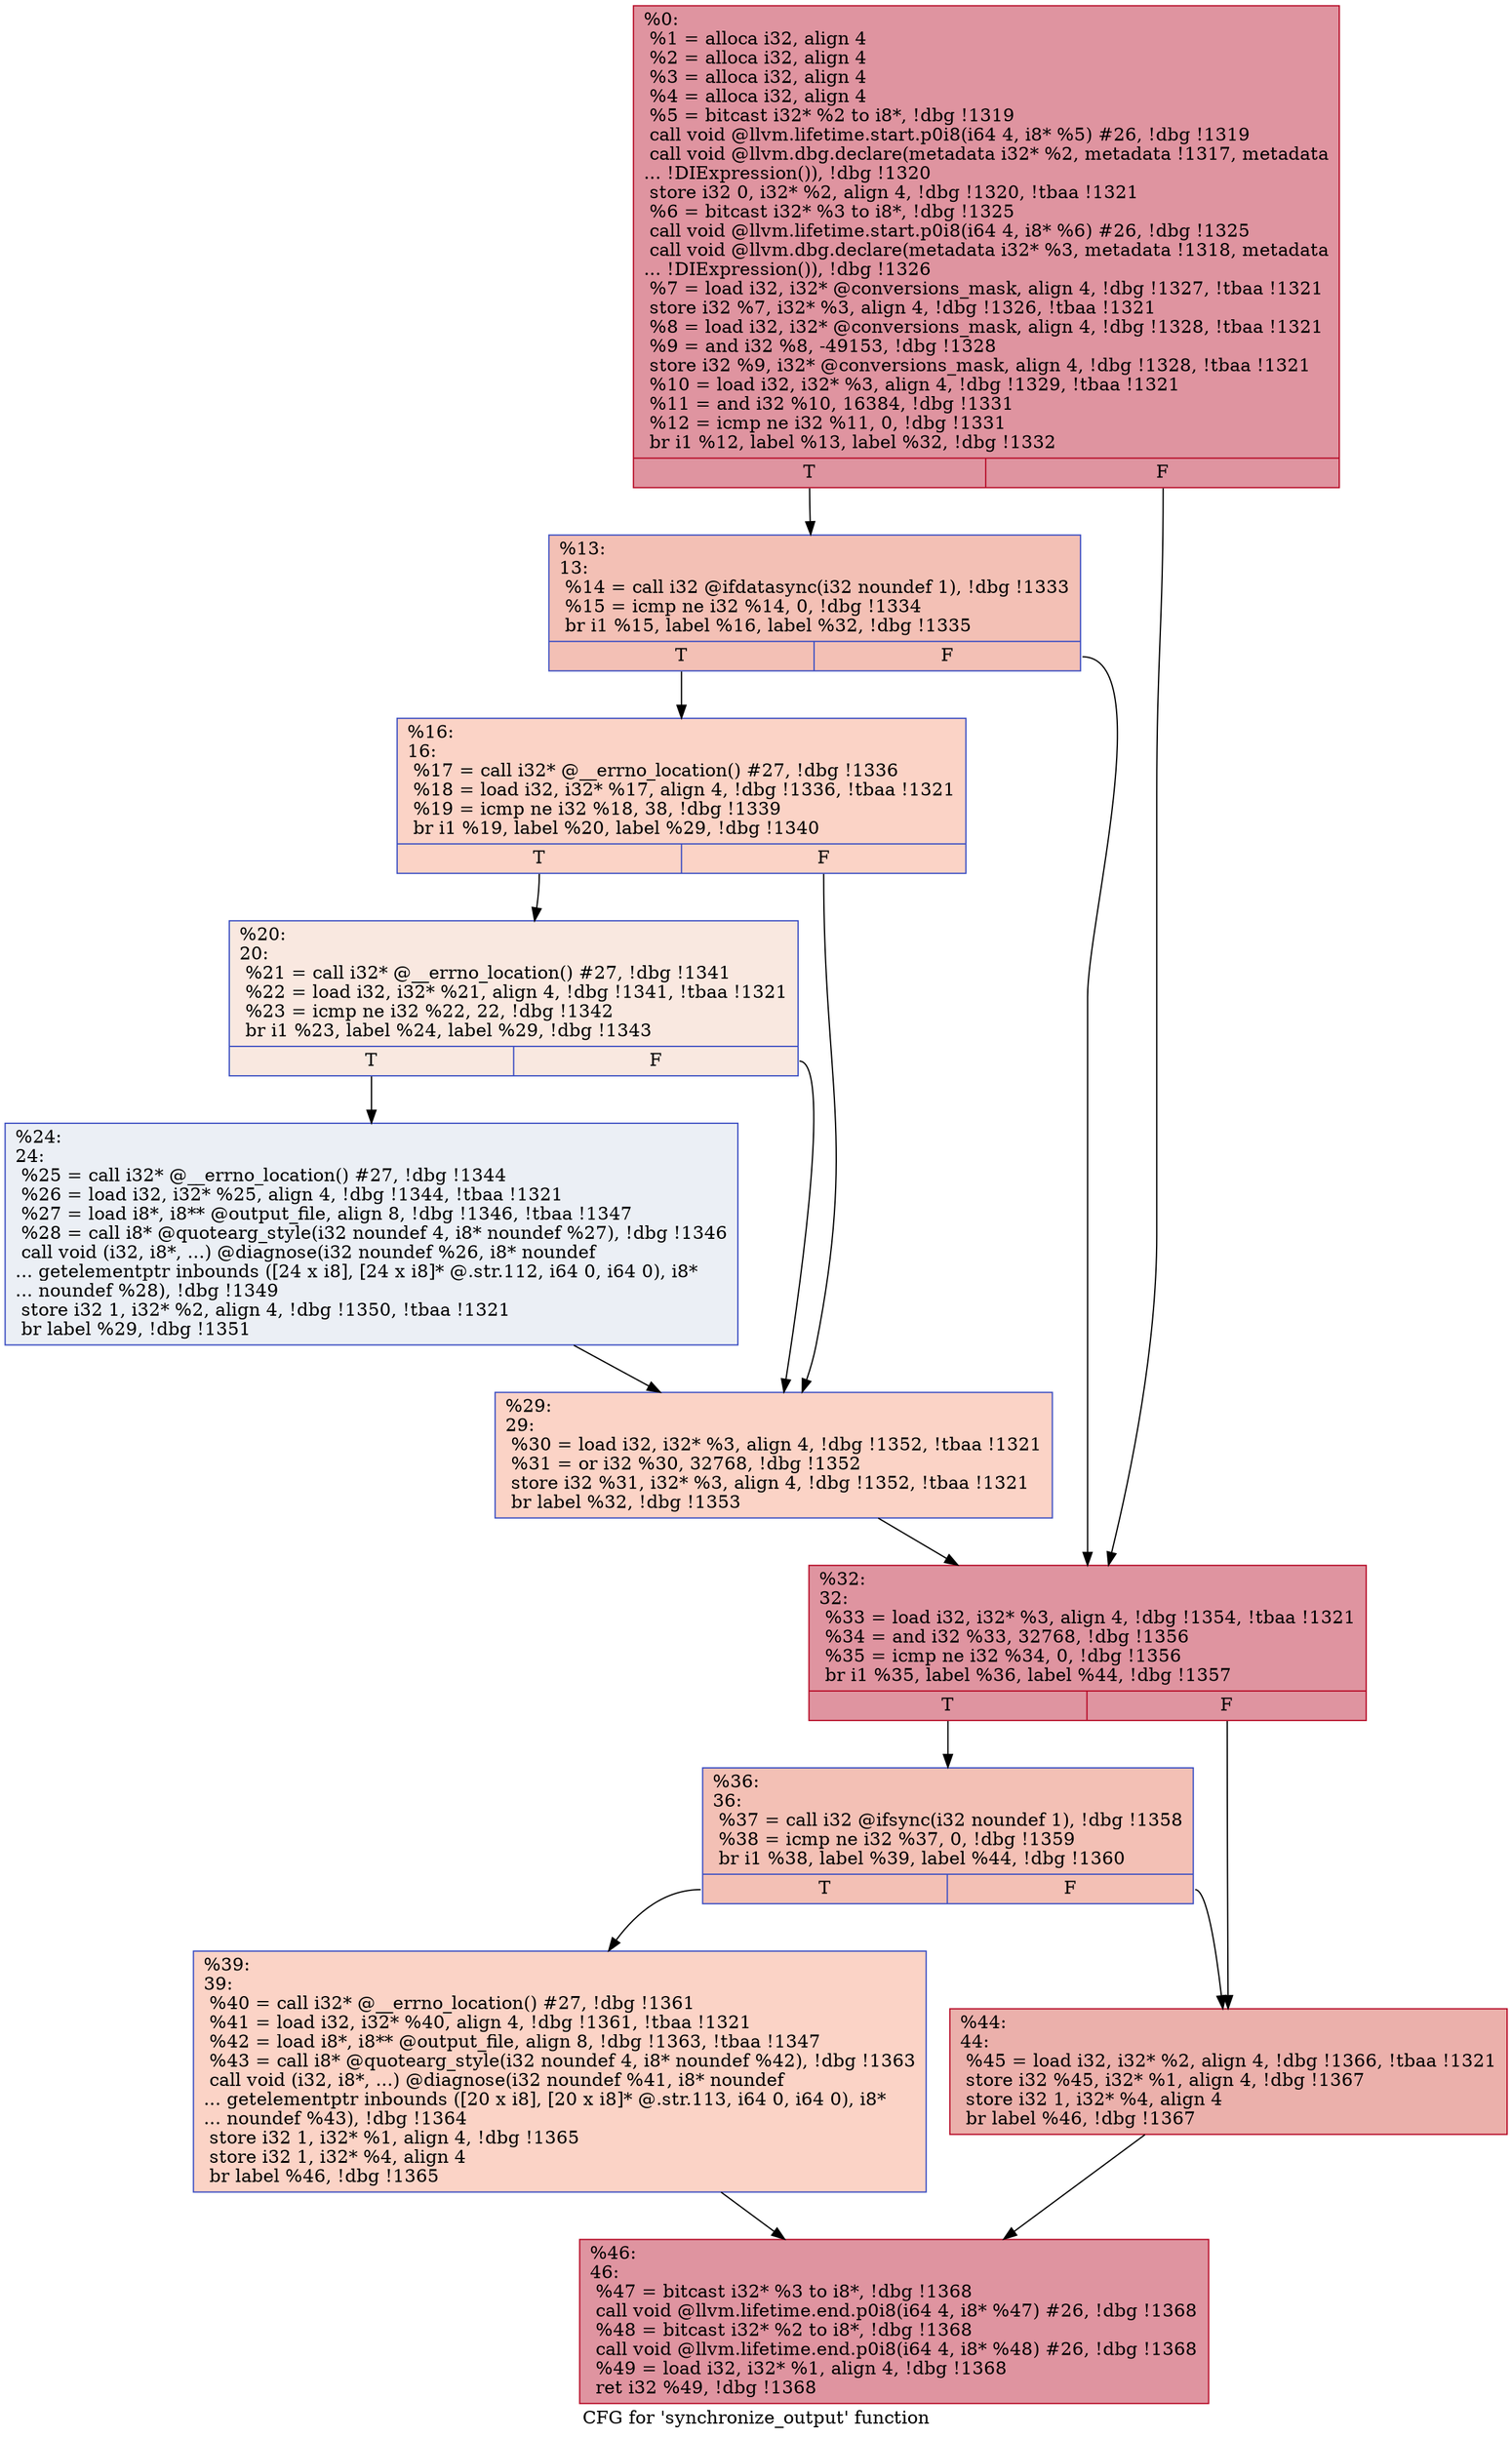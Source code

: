 digraph "CFG for 'synchronize_output' function" {
	label="CFG for 'synchronize_output' function";

	Node0xe78ee0 [shape=record,color="#b70d28ff", style=filled, fillcolor="#b70d2870",label="{%0:\l  %1 = alloca i32, align 4\l  %2 = alloca i32, align 4\l  %3 = alloca i32, align 4\l  %4 = alloca i32, align 4\l  %5 = bitcast i32* %2 to i8*, !dbg !1319\l  call void @llvm.lifetime.start.p0i8(i64 4, i8* %5) #26, !dbg !1319\l  call void @llvm.dbg.declare(metadata i32* %2, metadata !1317, metadata\l... !DIExpression()), !dbg !1320\l  store i32 0, i32* %2, align 4, !dbg !1320, !tbaa !1321\l  %6 = bitcast i32* %3 to i8*, !dbg !1325\l  call void @llvm.lifetime.start.p0i8(i64 4, i8* %6) #26, !dbg !1325\l  call void @llvm.dbg.declare(metadata i32* %3, metadata !1318, metadata\l... !DIExpression()), !dbg !1326\l  %7 = load i32, i32* @conversions_mask, align 4, !dbg !1327, !tbaa !1321\l  store i32 %7, i32* %3, align 4, !dbg !1326, !tbaa !1321\l  %8 = load i32, i32* @conversions_mask, align 4, !dbg !1328, !tbaa !1321\l  %9 = and i32 %8, -49153, !dbg !1328\l  store i32 %9, i32* @conversions_mask, align 4, !dbg !1328, !tbaa !1321\l  %10 = load i32, i32* %3, align 4, !dbg !1329, !tbaa !1321\l  %11 = and i32 %10, 16384, !dbg !1331\l  %12 = icmp ne i32 %11, 0, !dbg !1331\l  br i1 %12, label %13, label %32, !dbg !1332\l|{<s0>T|<s1>F}}"];
	Node0xe78ee0:s0 -> Node0xf52ba0;
	Node0xe78ee0:s1 -> Node0xf52d30;
	Node0xf52ba0 [shape=record,color="#3d50c3ff", style=filled, fillcolor="#e5705870",label="{%13:\l13:                                               \l  %14 = call i32 @ifdatasync(i32 noundef 1), !dbg !1333\l  %15 = icmp ne i32 %14, 0, !dbg !1334\l  br i1 %15, label %16, label %32, !dbg !1335\l|{<s0>T|<s1>F}}"];
	Node0xf52ba0:s0 -> Node0xf52bf0;
	Node0xf52ba0:s1 -> Node0xf52d30;
	Node0xf52bf0 [shape=record,color="#3d50c3ff", style=filled, fillcolor="#f59c7d70",label="{%16:\l16:                                               \l  %17 = call i32* @__errno_location() #27, !dbg !1336\l  %18 = load i32, i32* %17, align 4, !dbg !1336, !tbaa !1321\l  %19 = icmp ne i32 %18, 38, !dbg !1339\l  br i1 %19, label %20, label %29, !dbg !1340\l|{<s0>T|<s1>F}}"];
	Node0xf52bf0:s0 -> Node0xf52c40;
	Node0xf52bf0:s1 -> Node0xf52ce0;
	Node0xf52c40 [shape=record,color="#3d50c3ff", style=filled, fillcolor="#f1ccb870",label="{%20:\l20:                                               \l  %21 = call i32* @__errno_location() #27, !dbg !1341\l  %22 = load i32, i32* %21, align 4, !dbg !1341, !tbaa !1321\l  %23 = icmp ne i32 %22, 22, !dbg !1342\l  br i1 %23, label %24, label %29, !dbg !1343\l|{<s0>T|<s1>F}}"];
	Node0xf52c40:s0 -> Node0xf52c90;
	Node0xf52c40:s1 -> Node0xf52ce0;
	Node0xf52c90 [shape=record,color="#3d50c3ff", style=filled, fillcolor="#d1dae970",label="{%24:\l24:                                               \l  %25 = call i32* @__errno_location() #27, !dbg !1344\l  %26 = load i32, i32* %25, align 4, !dbg !1344, !tbaa !1321\l  %27 = load i8*, i8** @output_file, align 8, !dbg !1346, !tbaa !1347\l  %28 = call i8* @quotearg_style(i32 noundef 4, i8* noundef %27), !dbg !1346\l  call void (i32, i8*, ...) @diagnose(i32 noundef %26, i8* noundef\l... getelementptr inbounds ([24 x i8], [24 x i8]* @.str.112, i64 0, i64 0), i8*\l... noundef %28), !dbg !1349\l  store i32 1, i32* %2, align 4, !dbg !1350, !tbaa !1321\l  br label %29, !dbg !1351\l}"];
	Node0xf52c90 -> Node0xf52ce0;
	Node0xf52ce0 [shape=record,color="#3d50c3ff", style=filled, fillcolor="#f59c7d70",label="{%29:\l29:                                               \l  %30 = load i32, i32* %3, align 4, !dbg !1352, !tbaa !1321\l  %31 = or i32 %30, 32768, !dbg !1352\l  store i32 %31, i32* %3, align 4, !dbg !1352, !tbaa !1321\l  br label %32, !dbg !1353\l}"];
	Node0xf52ce0 -> Node0xf52d30;
	Node0xf52d30 [shape=record,color="#b70d28ff", style=filled, fillcolor="#b70d2870",label="{%32:\l32:                                               \l  %33 = load i32, i32* %3, align 4, !dbg !1354, !tbaa !1321\l  %34 = and i32 %33, 32768, !dbg !1356\l  %35 = icmp ne i32 %34, 0, !dbg !1356\l  br i1 %35, label %36, label %44, !dbg !1357\l|{<s0>T|<s1>F}}"];
	Node0xf52d30:s0 -> Node0xf52d80;
	Node0xf52d30:s1 -> Node0xf52e20;
	Node0xf52d80 [shape=record,color="#3d50c3ff", style=filled, fillcolor="#e5705870",label="{%36:\l36:                                               \l  %37 = call i32 @ifsync(i32 noundef 1), !dbg !1358\l  %38 = icmp ne i32 %37, 0, !dbg !1359\l  br i1 %38, label %39, label %44, !dbg !1360\l|{<s0>T|<s1>F}}"];
	Node0xf52d80:s0 -> Node0xf52dd0;
	Node0xf52d80:s1 -> Node0xf52e20;
	Node0xf52dd0 [shape=record,color="#3d50c3ff", style=filled, fillcolor="#f59c7d70",label="{%39:\l39:                                               \l  %40 = call i32* @__errno_location() #27, !dbg !1361\l  %41 = load i32, i32* %40, align 4, !dbg !1361, !tbaa !1321\l  %42 = load i8*, i8** @output_file, align 8, !dbg !1363, !tbaa !1347\l  %43 = call i8* @quotearg_style(i32 noundef 4, i8* noundef %42), !dbg !1363\l  call void (i32, i8*, ...) @diagnose(i32 noundef %41, i8* noundef\l... getelementptr inbounds ([20 x i8], [20 x i8]* @.str.113, i64 0, i64 0), i8*\l... noundef %43), !dbg !1364\l  store i32 1, i32* %1, align 4, !dbg !1365\l  store i32 1, i32* %4, align 4\l  br label %46, !dbg !1365\l}"];
	Node0xf52dd0 -> Node0xf52e70;
	Node0xf52e20 [shape=record,color="#b70d28ff", style=filled, fillcolor="#d24b4070",label="{%44:\l44:                                               \l  %45 = load i32, i32* %2, align 4, !dbg !1366, !tbaa !1321\l  store i32 %45, i32* %1, align 4, !dbg !1367\l  store i32 1, i32* %4, align 4\l  br label %46, !dbg !1367\l}"];
	Node0xf52e20 -> Node0xf52e70;
	Node0xf52e70 [shape=record,color="#b70d28ff", style=filled, fillcolor="#b70d2870",label="{%46:\l46:                                               \l  %47 = bitcast i32* %3 to i8*, !dbg !1368\l  call void @llvm.lifetime.end.p0i8(i64 4, i8* %47) #26, !dbg !1368\l  %48 = bitcast i32* %2 to i8*, !dbg !1368\l  call void @llvm.lifetime.end.p0i8(i64 4, i8* %48) #26, !dbg !1368\l  %49 = load i32, i32* %1, align 4, !dbg !1368\l  ret i32 %49, !dbg !1368\l}"];
}
